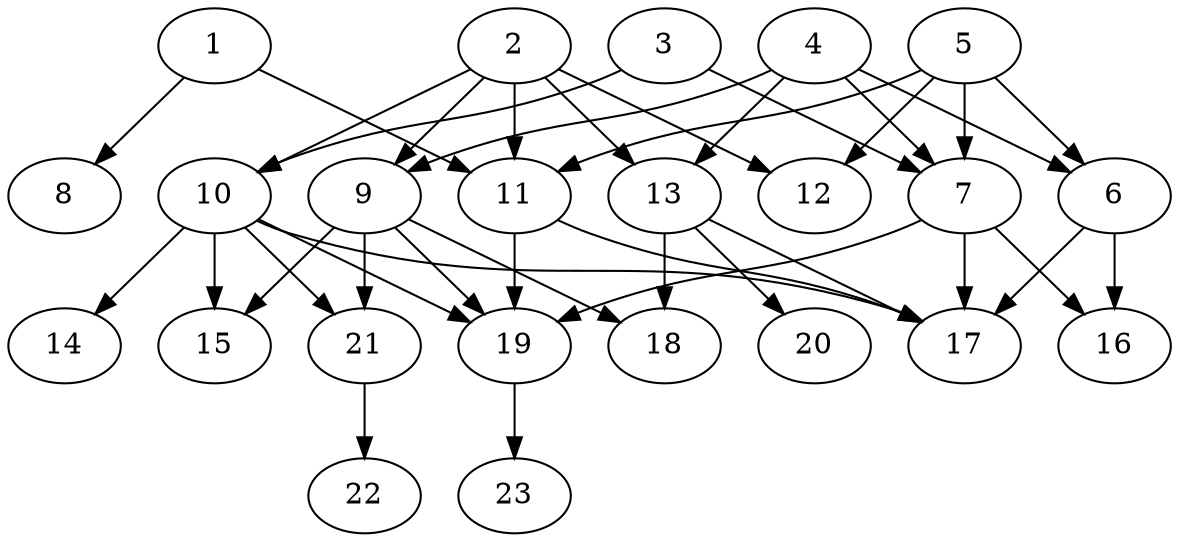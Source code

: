 // DAG (tier=2-normal, mode=compute, n=23, ccr=0.400, fat=0.609, density=0.531, regular=0.482, jump=0.139, mindata=524288, maxdata=8388608)
// DAG automatically generated by daggen at Sun Aug 24 16:33:33 2025
// /home/ermia/Project/Environments/daggen/bin/daggen --dot --ccr 0.400 --fat 0.609 --regular 0.482 --density 0.531 --jump 0.139 --mindata 524288 --maxdata 8388608 -n 23 
digraph G {
  1 [size="8994992379049291", alpha="0.09", expect_size="4497496189524645"]
  1 -> 8 [size ="14883269640192"]
  1 -> 11 [size ="14883269640192"]
  2 [size="45057210056704000000", alpha="0.12", expect_size="22528605028352000000"]
  2 -> 9 [size ="101297684480000"]
  2 -> 10 [size ="101297684480000"]
  2 -> 11 [size ="101297684480000"]
  2 -> 12 [size ="101297684480000"]
  2 -> 13 [size ="101297684480000"]
  3 [size="354412640778486", alpha="0.06", expect_size="177206320389243"]
  3 -> 7 [size ="7698762432512"]
  3 -> 10 [size ="7698762432512"]
  4 [size="748136813251659392", alpha="0.15", expect_size="374068406625829696"]
  4 -> 6 [size ="411041792000000"]
  4 -> 7 [size ="411041792000000"]
  4 -> 9 [size ="411041792000000"]
  4 -> 13 [size ="411041792000000"]
  5 [size="192635880295366656000", alpha="0.09", expect_size="96317940147683328000"]
  5 -> 6 [size ="266838265036800"]
  5 -> 7 [size ="266838265036800"]
  5 -> 11 [size ="266838265036800"]
  5 -> 12 [size ="266838265036800"]
  6 [size="1273179287095165", alpha="0.09", expect_size="636589643547582"]
  6 -> 16 [size ="58553859571712"]
  6 -> 17 [size ="58553859571712"]
  7 [size="25561487237316708", alpha="0.09", expect_size="12780743618658354"]
  7 -> 16 [size ="516531968540672"]
  7 -> 17 [size ="516531968540672"]
  7 -> 19 [size ="516531968540672"]
  8 [size="128268074221568000000", alpha="0.14", expect_size="64134037110784000000"]
  9 [size="215516521177284608000", alpha="0.02", expect_size="107758260588642304000"]
  9 -> 15 [size ="287570080563200"]
  9 -> 18 [size ="287570080563200"]
  9 -> 19 [size ="287570080563200"]
  9 -> 21 [size ="287570080563200"]
  10 [size="399937626368376832000", alpha="0.19", expect_size="199968813184188416000"]
  10 -> 14 [size ="434261668659200"]
  10 -> 15 [size ="434261668659200"]
  10 -> 17 [size ="434261668659200"]
  10 -> 19 [size ="434261668659200"]
  10 -> 21 [size ="434261668659200"]
  11 [size="17846040739281108992", alpha="0.02", expect_size="8923020369640554496"]
  11 -> 17 [size ="54632520876032"]
  11 -> 19 [size ="54632520876032"]
  12 [size="133414031170994176000", alpha="0.05", expect_size="66707015585497088000"]
  13 [size="7818428165481682", alpha="0.17", expect_size="3909214082740841"]
  13 -> 17 [size ="191586084323328"]
  13 -> 18 [size ="191586084323328"]
  13 -> 20 [size ="191586084323328"]
  14 [size="419823239645884864", alpha="0.16", expect_size="209911619822942432"]
  15 [size="178013101491593", alpha="0.12", expect_size="89006550745796"]
  16 [size="87411101075920388096", alpha="0.04", expect_size="43705550537960194048"]
  17 [size="4447773902924881", alpha="0.07", expect_size="2223886951462440"]
  18 [size="32974246611748864", alpha="0.05", expect_size="16487123305874432"]
  19 [size="564313544334508032000", alpha="0.11", expect_size="282156772167254016000"]
  19 -> 23 [size ="546307257139200"]
  20 [size="26626979382281804", alpha="0.15", expect_size="13313489691140902"]
  21 [size="614972672270773760", alpha="0.13", expect_size="307486336135386880"]
  21 -> 22 [size ="372752460546048"]
  22 [size="291082030476848791552", alpha="0.16", expect_size="145541015238424395776"]
  23 [size="695166530955254400", alpha="0.05", expect_size="347583265477627200"]
}
